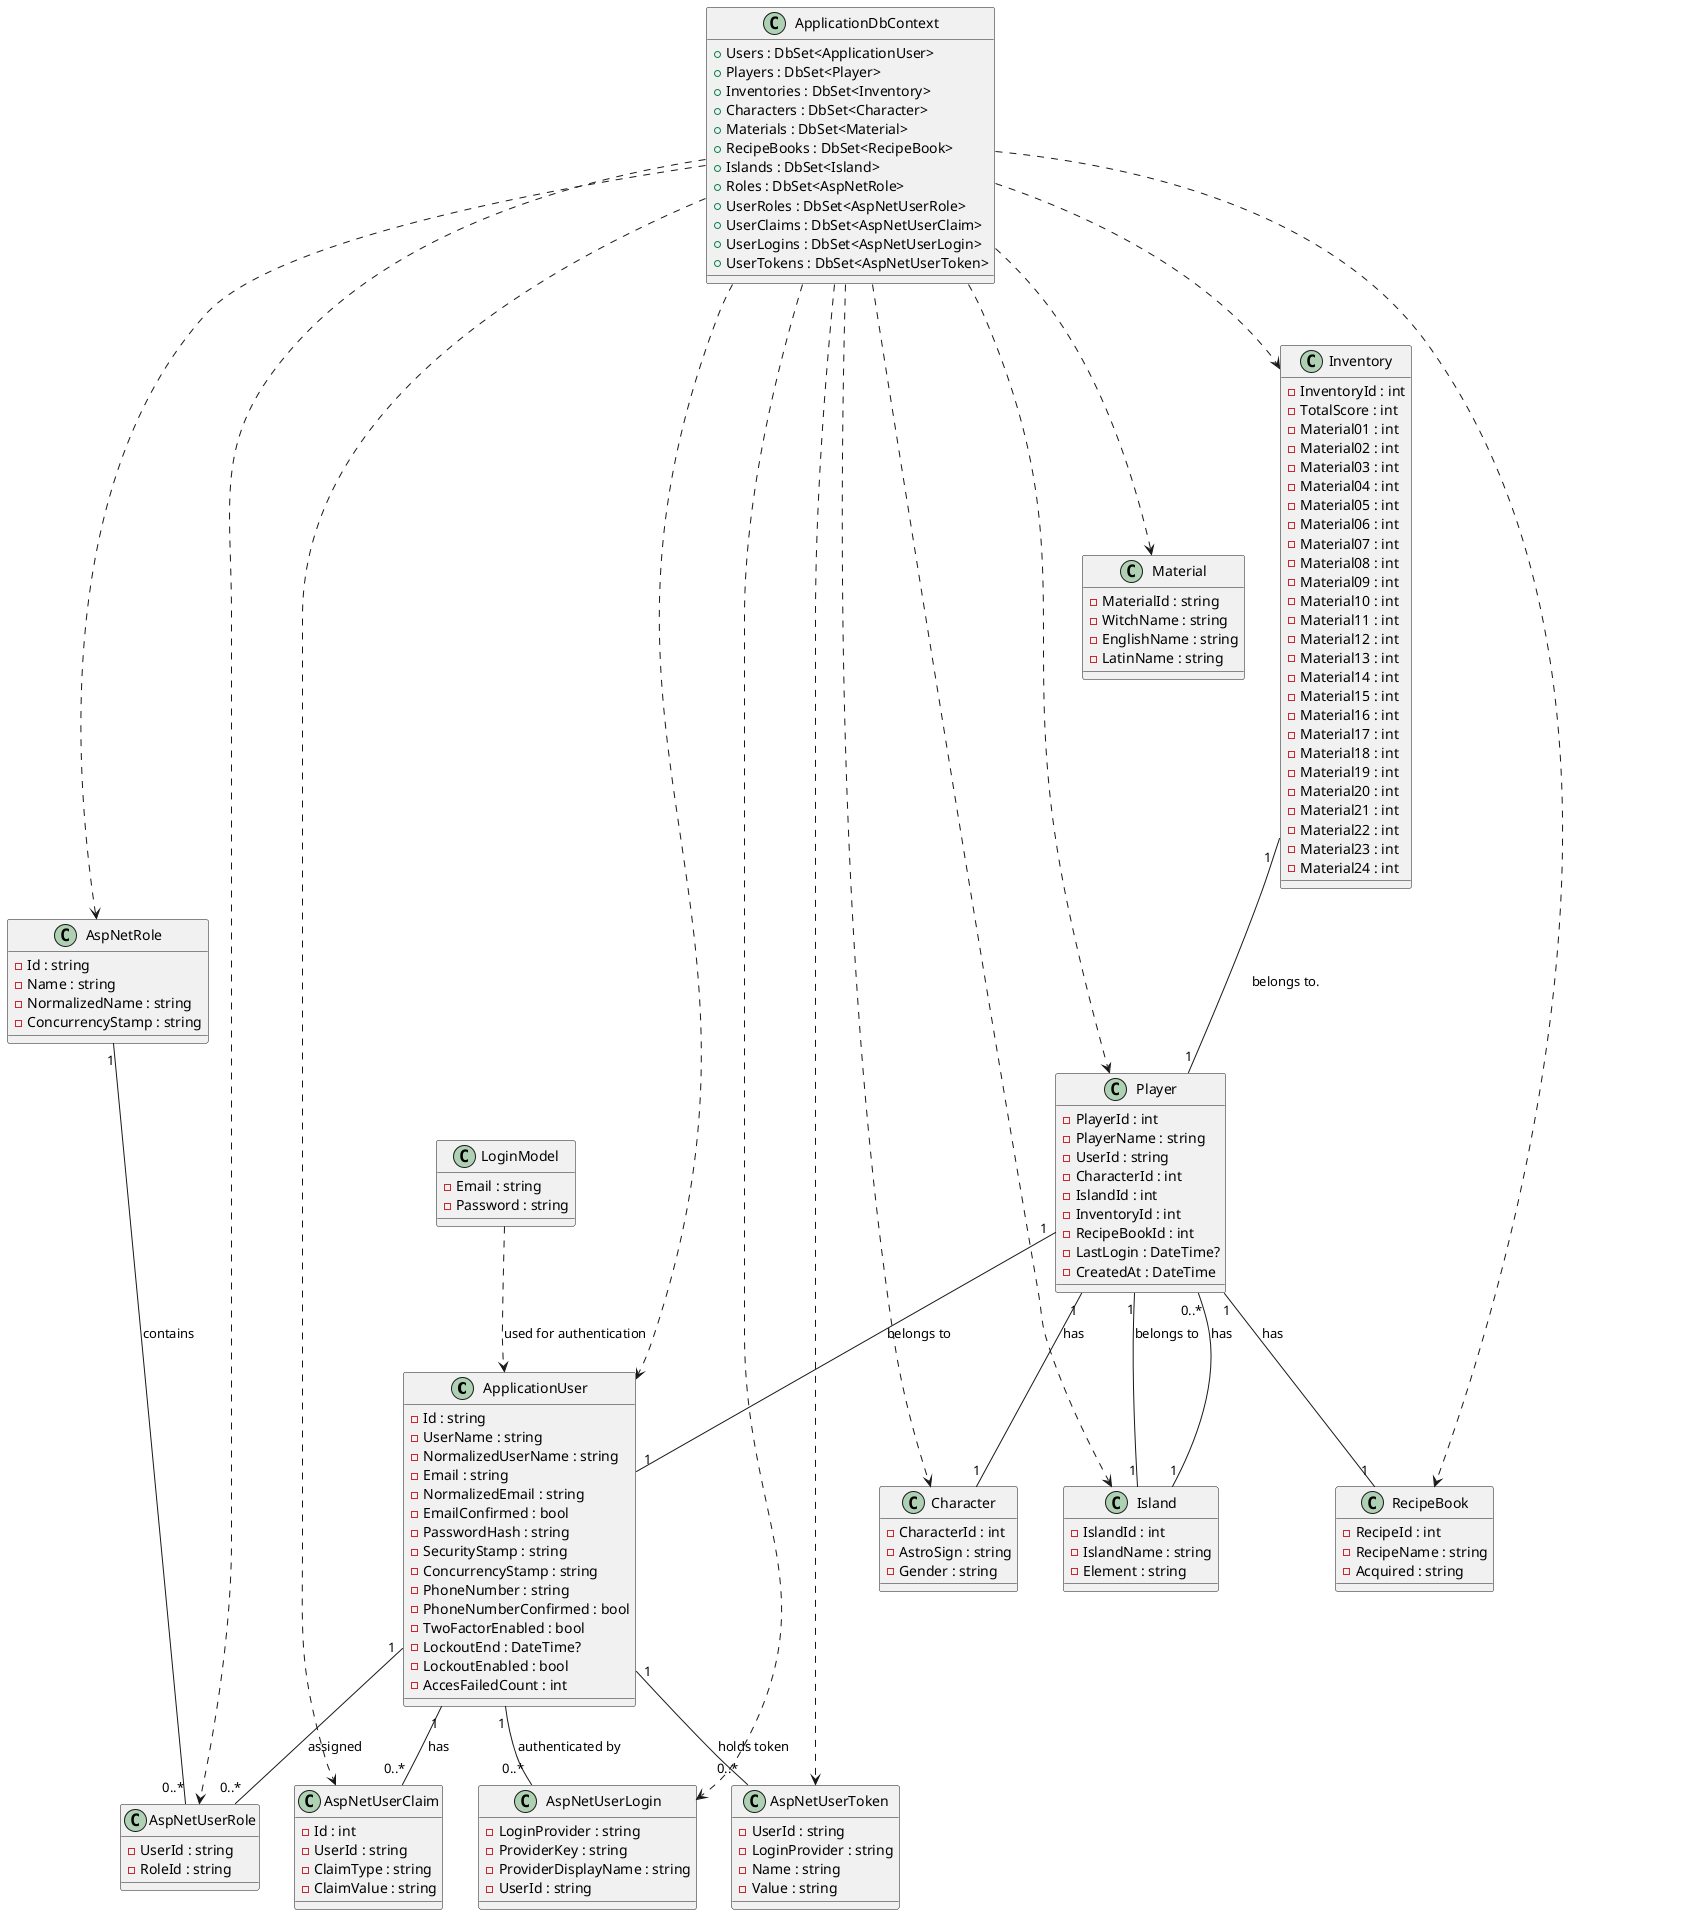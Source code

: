 ﻿@startuml

' ---------------------------
' Alapos osztályok definiálása
' ---------------------------

class ApplicationUser {
	- Id : string
	- UserName : string
	- NormalizedUserName : string
	- Email : string
	- NormalizedEmail : string
	- EmailConfirmed : bool
	- PasswordHash : string
	- SecurityStamp : string
	- ConcurrencyStamp : string
	- PhoneNumber : string
	- PhoneNumberConfirmed : bool
	- TwoFactorEnabled : bool
	- LockoutEnd : DateTime?
	- LockoutEnabled : bool
	- AccesFailedCount : int
}

class AspNetRole {
  - Id : string
  - Name : string
  - NormalizedName : string
  - ConcurrencyStamp : string
}

class AspNetUserRole {
  - UserId : string
  - RoleId : string
}

class AspNetUserClaim {
  - Id : int
  - UserId : string
  - ClaimType : string
  - ClaimValue : string
}

class AspNetUserLogin {
  - LoginProvider : string
  - ProviderKey : string
  - ProviderDisplayName : string
  - UserId : string
}

class AspNetUserToken {
  - UserId : string
  - LoginProvider : string
  - Name : string
  - Value : string
}

class LoginModel {
  - Email : string
  - Password : string
}

' ---------------------------
' Egyéb osztályok
' ---------------------------

class Character {
  - CharacterId : int
  - AstroSign : string
  - Gender : string
}

class Inventory {
  - InventoryId : int
  - TotalScore : int
  - Material01 : int
  - Material02 : int
  - Material03 : int
  - Material04 : int
  - Material05 : int
  - Material06 : int
  - Material07 : int
  - Material08 : int
  - Material09 : int
  - Material10 : int
  - Material11 : int
  - Material12 : int
  - Material13 : int
  - Material14 : int
  - Material15 : int
  - Material16 : int
  - Material17 : int
  - Material18 : int
  - Material19 : int
  - Material20 : int
  - Material21 : int
  - Material22 : int
  - Material23 : int
  - Material24 : int
}

class Island {
  - IslandId : int
  - IslandName : string
  - Element : string
}

class Material {
  - MaterialId : string
  - WitchName : string
  - EnglishName : string
  - LatinName : string
}

class Player {
  - PlayerId : int
  - PlayerName : string
  - UserId : string
  - CharacterId : int
  - IslandId : int
  - InventoryId : int
  - RecipeBookId : int
  - LastLogin : DateTime?
  - CreatedAt : DateTime
}

class RecipeBook {
  - RecipeId : int
  - RecipeName : string
  - Acquired : string
}

' ---------------------------
' Kapcsolatok beállítása
' ---------------------------

' Inventory "belongs to" Player (a PlayerId alapján)
Inventory "1" -- "1" Player : belongs to.

' Island-nek több Player-je van
Island "1" -- "0..*" Player : has

' Player kapcsolódik az ApplicationUser-hez
Player "1" -- "1" ApplicationUser : belongs to

' Player rendelkezik egy Character-rel
Player "1" -- "1" Character : has

' Player rendelkezik egy RecipeBook-kal
Player "1" -- "1" RecipeBook : has

' (Már jelöltük az Island kapcsolatot a Player-rel, ezért ezt opcionálisan is meg lehet jelölni)
Player "1" -- "1" Island : belongs to

' ASP.NET Identity kapcsolatok
ApplicationUser "1" -- "0..*" AspNetUserRole : assigned
AspNetRole "1" -- "0..*" AspNetUserRole : contains
ApplicationUser "1" -- "0..*" AspNetUserClaim : has
ApplicationUser "1" -- "0..*" AspNetUserLogin : authenticated by
ApplicationUser "1" -- "0..*" AspNetUserToken : holds token

' LoginModel az API-ban csak egy adatszerkezet
LoginModel ..> ApplicationUser : "used for authentication"

' ---------------------------
' ApplicationDbContext osztály (DbSet-ekkel)
' ---------------------------

class ApplicationDbContext {
  + Users : DbSet<ApplicationUser>
  + Players : DbSet<Player>
  + Inventories : DbSet<Inventory>
  + Characters : DbSet<Character>
  + Materials : DbSet<Material>
  + RecipeBooks : DbSet<RecipeBook>
  + Islands : DbSet<Island>
  + Roles : DbSet<AspNetRole>
  + UserRoles : DbSet<AspNetUserRole>
  + UserClaims : DbSet<AspNetUserClaim>
  + UserLogins : DbSet<AspNetUserLogin>
  + UserTokens : DbSet<AspNetUserToken>
}

' A context "has" a domain entitásokat (lágy függőségek)
ApplicationDbContext ..> ApplicationUser
ApplicationDbContext ..> Player
ApplicationDbContext ..> Inventory
ApplicationDbContext ..> Character
ApplicationDbContext ..> Material
ApplicationDbContext ..> RecipeBook
ApplicationDbContext ..> Island
ApplicationDbContext ..> AspNetRole
ApplicationDbContext ..> AspNetUserRole
ApplicationDbContext ..> AspNetUserClaim
ApplicationDbContext ..> AspNetUserLogin
ApplicationDbContext ..> AspNetUserToken

@enduml
